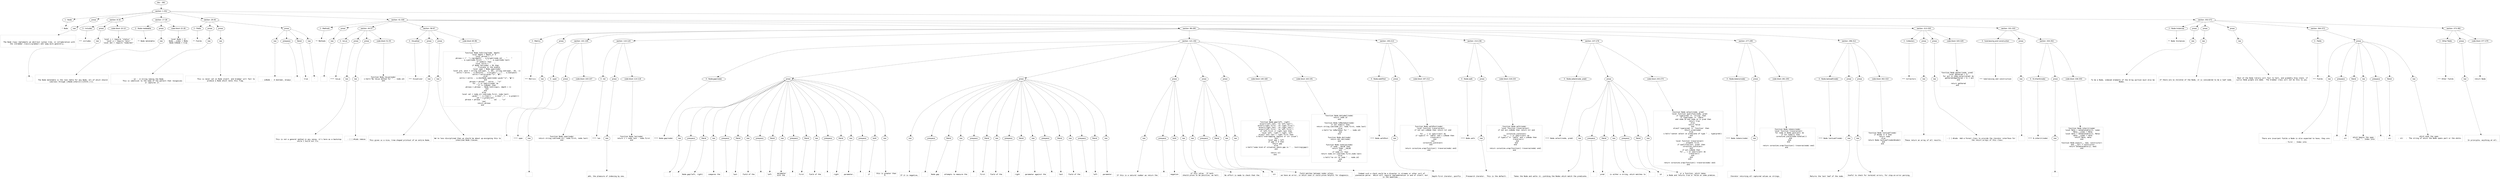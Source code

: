 digraph hierarchy {

node [fontname=Helvetica]
edge [style=dashed]

doc_0 [label="doc - 382"]


doc_0 -> { section_1}
{rank=same; section_1}

section_1 [label="section: 1-352"]


section_1 -> { header_2 prose_3 section_4 section_5 section_6 section_7 section_8}
{rank=same; header_2 prose_3 section_4 section_5 section_6 section_7 section_8}

header_2 [label="1 : Node"]

prose_3 [label="prose"]

section_4 [label="section: 8-16"]

section_5 [label="section: 17-28"]

section_6 [label="section: 29-40"]

section_7 [label="section: 41-330"]

section_8 [label="section: 353-372"]


header_2 -> leaf_9
leaf_9  [color=Gray,shape=rectangle,fontname=Inconsolata,label="* Node"]
prose_3 -> { raw_10}
{rank=same; raw_10}

raw_10 [label="raw"]


raw_10 -> leaf_11
leaf_11  [color=Gray,shape=rectangle,fontname=Inconsolata,label="


  The Node class implements an abstract syntax tree, in collaboration with
the [[Grammar class][/grammar] and lpeg more generally.  

"]
section_4 -> { header_12 prose_13 codeblock_14}
{rank=same; header_12 prose_13 codeblock_14}

header_12 [label="3 : includes"]

prose_13 [label="prose"]

codeblock_14 [label="code block 10-14"]


header_12 -> leaf_15
leaf_15  [color=Gray,shape=rectangle,fontname=Inconsolata,label="*** includes"]
prose_13 -> { raw_16}
{rank=same; raw_16}

raw_16 [label="raw"]


raw_16 -> leaf_17
leaf_17  [color=Gray,shape=rectangle,fontname=Inconsolata,label="
"]
codeblock_14 -> leaf_18
leaf_18  [color=Gray,shape=rectangle,fontname=Inconsolata,label="local s = require \"status\" ()
local a = require \"ansi\"
local dot = require \"node/dot\""]
section_5 -> { header_19 prose_20 codeblock_21}
{rank=same; header_19 prose_20 codeblock_21}

header_19 [label="2 : Node metatable"]

prose_20 [label="prose"]

codeblock_21 [label="code block 22-26"]


header_19 -> leaf_22
leaf_22  [color=Gray,shape=rectangle,fontname=Inconsolata,label="** Node metatable"]
prose_20 -> { raw_23}
{rank=same; raw_23}

raw_23 [label="raw"]


raw_23 -> leaf_24
leaf_24  [color=Gray,shape=rectangle,fontname=Inconsolata,label="

  The Node metatable is the root table for any Node, all of which should
subclass through [[Node:inherit()][httk://]].
"]
codeblock_21 -> leaf_25
leaf_25  [color=Gray,shape=rectangle,fontname=Inconsolata,label="local Node = {}
Node.__index = Node
Node.isNode = true"]
section_6 -> { header_26 prose_27 prose_28 prose_29}
{rank=same; header_26 prose_27 prose_28 prose_29}

header_26 [label="2 : Fields"]

prose_27 [label="prose"]

prose_28 [label="prose"]

prose_29 [label="prose"]


header_26 -> leaf_30
leaf_30  [color=Gray,shape=rectangle,fontname=Inconsolata,label="** Fields"]
prose_27 -> { raw_31}
{rank=same; raw_31}

raw_31 [label="raw"]


raw_31 -> leaf_32
leaf_32  [color=Gray,shape=rectangle,fontname=Inconsolata,label="

   - id :  A string naming the Node. 
           This is identical to the name of the pattern that recognizes
           or captures it.
"]
prose_28 -> { raw_33}
{rank=same; raw_33}

raw_33 [label="raw"]


raw_33 -> leaf_34
leaf_34  [color=Gray,shape=rectangle,fontname=Inconsolata,label="
           This is never set on Node itself, and Grammar will fail to
           produce a Node which lacks this flag. 
"]
prose_29 -> { raw_35 prespace_36 literal_37 raw_38}
{rank=same; raw_35 prespace_36 literal_37 raw_38}

raw_35 [label="raw"]

prespace_36 [label="prespace"]

literal_37 [label="literal"]

raw_38 [label="raw"]


raw_35 -> leaf_39
leaf_39  [color=Gray,shape=rectangle,fontname=Inconsolata,label="
   - isNode :  A boolean, always"]
prespace_36 -> leaf_40
leaf_40  [color=Gray,shape=rectangle,fontname=Inconsolata,label=" "]
literal_37 -> leaf_41
leaf_41  [color=Gray,shape=rectangle,fontname=Inconsolata,label="true"]
raw_38 -> leaf_42
leaf_42  [color=Gray,shape=rectangle,fontname=Inconsolata,label=".

"]
section_7 -> { header_43 prose_44 section_45 section_46 section_47 section_48 section_49}
{rank=same; header_43 prose_44 section_45 section_46 section_47 section_48 section_49}

header_43 [label="2 : Methods"]

prose_44 [label="prose"]

section_45 [label="section: 44-57"]

section_46 [label="section: 58-97"]

section_47 [label="section: 98-295"]

section_48 [label="section: 313-330"]

section_49 [label="section: 331-333"]


header_43 -> leaf_50
leaf_50  [color=Gray,shape=rectangle,fontname=Inconsolata,label="** Methods"]
prose_44 -> { raw_51}
{rank=same; raw_51}

raw_51 [label="raw"]


raw_51 -> leaf_52
leaf_52  [color=Gray,shape=rectangle,fontname=Inconsolata,label="

"]
section_45 -> { header_53 prose_54 prose_55 codeblock_56}
{rank=same; header_53 prose_54 prose_55 codeblock_56}

header_53 [label="4 : toLua"]

prose_54 [label="prose"]

prose_55 [label="prose"]

codeblock_56 [label="code block 51-55"]


header_53 -> leaf_57
leaf_57  [color=Gray,shape=rectangle,fontname=Inconsolata,label="**** toLua"]
prose_54 -> { raw_58}
{rank=same; raw_58}

raw_58 [label="raw"]


raw_58 -> leaf_59
leaf_59  [color=Gray,shape=rectangle,fontname=Inconsolata,label="

This is not a general method in any sense, it's here as a backstop
while I build out Clu. 
"]
prose_55 -> { raw_60}
{rank=same; raw_60}

raw_60 [label="raw"]


raw_60 -> leaf_61
leaf_61  [color=Gray,shape=rectangle,fontname=Inconsolata,label="
  - [ ] #todo remove
"]
codeblock_56 -> leaf_62
leaf_62  [color=Gray,shape=rectangle,fontname=Inconsolata,label="function Node.toLua(node)
  s:halt(\"No toLua method for \" .. node.id)
end"]
section_46 -> { header_63 prose_64 prose_65 codeblock_66}
{rank=same; header_63 prose_64 prose_65 codeblock_66}

header_63 [label="3 : Visualizer"]

prose_64 [label="prose"]

prose_65 [label="prose"]

codeblock_66 [label="code block 65-96"]


header_63 -> leaf_67
leaf_67  [color=Gray,shape=rectangle,fontname=Inconsolata,label="*** Visualizer"]
prose_64 -> { raw_68}
{rank=same; raw_68}

raw_68 [label="raw"]


raw_68 -> leaf_69
leaf_69  [color=Gray,shape=rectangle,fontname=Inconsolata,label="

This gives us a nice, tree-shaped printout of an entire Node.
"]
prose_65 -> { raw_70}
{rank=same; raw_70}

raw_70 [label="raw"]


raw_70 -> leaf_71
leaf_71  [color=Gray,shape=rectangle,fontname=Inconsolata,label="
We're less disciplined than we should be about up-assigning this to
inherited Node classes. 
"]
codeblock_66 -> leaf_72
leaf_72  [color=Gray,shape=rectangle,fontname=Inconsolata,label="function Node.toString(node, depth)
   local depth = depth or 0
   local phrase = \"\"
   phrase = (\"  \"):rep(depth) .. a.bright(node.id) .. \"    \"
      .. a.cyan(node.first) .. \"-\" .. a.cyan(node.last)
   if node[1] then
      local extra = \"    \"
      if Node.len(node) > 56 then
         --  Truncate in the middle
         local span = Node.span(node)
         local pre, post = string.sub(span, 1, 26), string.sub(span, -26, -1)
         extra = extra .. a.dim(pre) .. a.bright(\"………\") .. a.dim(post)
         extra = extra:gsub(\"\\n\", \"◼︎\")
      else
         extra = extra .. a.dim(Node.span(node):gsub(\"\\n\", \"◼︎\"))
      end
      phrase = phrase .. extra .. \"\\n\"
      for _,v in ipairs(node) do
         if (v.isNode) then
            phrase = phrase .. Node.toString(v, depth + 1)
         end
      end
   else
      local val = node.str:sub(node.first, node.last)
                          :gsub(\" \", a.clear() .. a.dim(\"_\") .. a.green())
      val = a.green(val)
      phrase = phrase .. \"    \" .. val  .. \"\\n\"
   end
   return phrase
end"]
section_47 -> { header_73 prose_74 section_75 section_76 section_77 section_78 section_79 section_80 section_81 section_82}
{rank=same; header_73 prose_74 section_75 section_76 section_77 section_78 section_79 section_80 section_81 section_82}

header_73 [label="3 : Metrics"]

prose_74 [label="prose"]

section_75 [label="section: 101-109"]

section_76 [label="section: 110-120"]

section_77 [label="section: 121-192"]

section_78 [label="section: 193-213"]

section_79 [label="section: 214-236"]

section_80 [label="section: 237-276"]

section_81 [label="section: 277-295"]

section_82 [label="section: 296-312"]


header_73 -> leaf_83
leaf_83  [color=Gray,shape=rectangle,fontname=Inconsolata,label="*** Metrics"]
prose_74 -> { raw_84}
{rank=same; raw_84}

raw_84 [label="raw"]


raw_84 -> leaf_85
leaf_85  [color=Gray,shape=rectangle,fontname=Inconsolata,label="

"]
section_75 -> { header_86 prose_87 codeblock_88}
{rank=same; header_86 prose_87 codeblock_88}

header_86 [label="4 : span"]

prose_87 [label="prose"]

codeblock_88 [label="code block 103-107"]


header_86 -> leaf_89
leaf_89  [color=Gray,shape=rectangle,fontname=Inconsolata,label="**** span"]
prose_87 -> { raw_90}
{rank=same; raw_90}

raw_90 [label="raw"]


raw_90 -> leaf_91
leaf_91  [color=Gray,shape=rectangle,fontname=Inconsolata,label="
"]
codeblock_88 -> leaf_92
leaf_92  [color=Gray,shape=rectangle,fontname=Inconsolata,label="function Node.span(node)
   return string.sub(node.str, node.first, node.last)
end"]
section_76 -> { header_93 prose_94 codeblock_95}
{rank=same; header_93 prose_94 codeblock_95}

header_93 [label="4 : len"]

prose_94 [label="prose"]

codeblock_95 [label="code block 114-118"]


header_93 -> leaf_96
leaf_96  [color=Gray,shape=rectangle,fontname=Inconsolata,label="**** len"]
prose_94 -> { raw_97}
{rank=same; raw_97}

raw_97 [label="raw"]


raw_97 -> leaf_98
leaf_98  [color=Gray,shape=rectangle,fontname=Inconsolata,label="

ahh, the pleasure of indexing by one. 
"]
codeblock_95 -> leaf_99
leaf_99  [color=Gray,shape=rectangle,fontname=Inconsolata,label="function Node.len(node)
    return 1 + node.last - node.first
end"]
section_77 -> { header_100 prose_101 prose_102 prose_103 prose_104 prose_105 codeblock_106 codeblock_107}
{rank=same; header_100 prose_101 prose_102 prose_103 prose_104 prose_105 codeblock_106 codeblock_107}

header_100 [label="4 : Node:gap(node)"]

prose_101 [label="prose"]

prose_102 [label="prose"]

prose_103 [label="prose"]

prose_104 [label="prose"]

prose_105 [label="prose"]

codeblock_106 [label="code block 140-160"]

codeblock_107 [label="code block 163-191"]


header_100 -> leaf_108
leaf_108  [color=Gray,shape=rectangle,fontname=Inconsolata,label="**** Node:gap(node)"]
prose_101 -> { raw_109 prespace_110 literal_111 raw_112 prespace_113 literal_114 raw_115 prespace_116 literal_117 raw_118 prespace_119 literal_120 raw_121 prespace_122 literal_123 raw_124 prespace_125 bold_126 raw_127}
{rank=same; raw_109 prespace_110 literal_111 raw_112 prespace_113 literal_114 raw_115 prespace_116 literal_117 raw_118 prespace_119 literal_120 raw_121 prespace_122 literal_123 raw_124 prespace_125 bold_126 raw_127}

raw_109 [label="raw"]

prespace_110 [label="prespace"]

literal_111 [label="literal"]

raw_112 [label="raw"]

prespace_113 [label="prespace"]

literal_114 [label="literal"]

raw_115 [label="raw"]

prespace_116 [label="prespace"]

literal_117 [label="literal"]

raw_118 [label="raw"]

prespace_119 [label="prespace"]

literal_120 [label="literal"]

raw_121 [label="raw"]

prespace_122 [label="prespace"]

literal_123 [label="literal"]

raw_124 [label="raw"]

prespace_125 [label="prespace"]

bold_126 [label="bold"]

raw_127 [label="raw"]


raw_109 -> leaf_128
leaf_128  [color=Gray,shape=rectangle,fontname=Inconsolata,label=""]
prespace_110 -> leaf_129
leaf_129  [color=Gray,shape=rectangle,fontname=Inconsolata,label=""]
literal_111 -> leaf_130
leaf_130  [color=Gray,shape=rectangle,fontname=Inconsolata,label="Node.gap(left, right)"]
raw_112 -> leaf_131
leaf_131  [color=Gray,shape=rectangle,fontname=Inconsolata,label=" compares the"]
prespace_113 -> leaf_132
leaf_132  [color=Gray,shape=rectangle,fontname=Inconsolata,label=" "]
literal_114 -> leaf_133
leaf_133  [color=Gray,shape=rectangle,fontname=Inconsolata,label="last"]
raw_115 -> leaf_134
leaf_134  [color=Gray,shape=rectangle,fontname=Inconsolata,label=" field of the"]
prespace_116 -> leaf_135
leaf_135  [color=Gray,shape=rectangle,fontname=Inconsolata,label=" "]
literal_117 -> leaf_136
leaf_136  [color=Gray,shape=rectangle,fontname=Inconsolata,label="left"]
raw_118 -> leaf_137
leaf_137  [color=Gray,shape=rectangle,fontname=Inconsolata,label=" parameter
with the"]
prespace_119 -> leaf_138
leaf_138  [color=Gray,shape=rectangle,fontname=Inconsolata,label=" "]
literal_120 -> leaf_139
leaf_139  [color=Gray,shape=rectangle,fontname=Inconsolata,label="first"]
raw_121 -> leaf_140
leaf_140  [color=Gray,shape=rectangle,fontname=Inconsolata,label=" field of the"]
prespace_122 -> leaf_141
leaf_141  [color=Gray,shape=rectangle,fontname=Inconsolata,label=" "]
literal_123 -> leaf_142
leaf_142  [color=Gray,shape=rectangle,fontname=Inconsolata,label="right"]
raw_124 -> leaf_143
leaf_143  [color=Gray,shape=rectangle,fontname=Inconsolata,label=" parameter,"]
prespace_125 -> leaf_144
leaf_144  [color=Gray,shape=rectangle,fontname=Inconsolata,label=" "]
bold_126 -> leaf_145
leaf_145  [color=Gray,shape=rectangle,fontname=Inconsolata,label="if"]
raw_127 -> leaf_146
leaf_146  [color=Gray,shape=rectangle,fontname=Inconsolata,label=" this is greater than
0. 
"]
prose_102 -> { raw_147 prespace_148 literal_149 raw_150 prespace_151 literal_152 raw_153 prespace_154 literal_155 raw_156 prespace_157 literal_158 raw_159 prespace_160 literal_161 raw_162}
{rank=same; raw_147 prespace_148 literal_149 raw_150 prespace_151 literal_152 raw_153 prespace_154 literal_155 raw_156 prespace_157 literal_158 raw_159 prespace_160 literal_161 raw_162}

raw_147 [label="raw"]

prespace_148 [label="prespace"]

literal_149 [label="literal"]

raw_150 [label="raw"]

prespace_151 [label="prespace"]

literal_152 [label="literal"]

raw_153 [label="raw"]

prespace_154 [label="prespace"]

literal_155 [label="literal"]

raw_156 [label="raw"]

prespace_157 [label="prespace"]

literal_158 [label="literal"]

raw_159 [label="raw"]

prespace_160 [label="prespace"]

literal_161 [label="literal"]

raw_162 [label="raw"]


raw_147 -> leaf_163
leaf_163  [color=Gray,shape=rectangle,fontname=Inconsolata,label="
If it is negative,"]
prespace_148 -> leaf_164
leaf_164  [color=Gray,shape=rectangle,fontname=Inconsolata,label=" "]
literal_149 -> leaf_165
leaf_165  [color=Gray,shape=rectangle,fontname=Inconsolata,label="Node.gap"]
raw_150 -> leaf_166
leaf_166  [color=Gray,shape=rectangle,fontname=Inconsolata,label=" attempts to measure the"]
prespace_151 -> leaf_167
leaf_167  [color=Gray,shape=rectangle,fontname=Inconsolata,label=" "]
literal_152 -> leaf_168
leaf_168  [color=Gray,shape=rectangle,fontname=Inconsolata,label="first"]
raw_153 -> leaf_169
leaf_169  [color=Gray,shape=rectangle,fontname=Inconsolata,label=" field of the"]
prespace_154 -> leaf_170
leaf_170  [color=Gray,shape=rectangle,fontname=Inconsolata,label=""]
literal_155 -> leaf_171
leaf_171  [color=Gray,shape=rectangle,fontname=Inconsolata,label="right"]
raw_156 -> leaf_172
leaf_172  [color=Gray,shape=rectangle,fontname=Inconsolata,label=" parameter against the"]
prespace_157 -> leaf_173
leaf_173  [color=Gray,shape=rectangle,fontname=Inconsolata,label=" "]
literal_158 -> leaf_174
leaf_174  [color=Gray,shape=rectangle,fontname=Inconsolata,label="last"]
raw_159 -> leaf_175
leaf_175  [color=Gray,shape=rectangle,fontname=Inconsolata,label=" field of the"]
prespace_160 -> leaf_176
leaf_176  [color=Gray,shape=rectangle,fontname=Inconsolata,label=" "]
literal_161 -> leaf_177
leaf_177  [color=Gray,shape=rectangle,fontname=Inconsolata,label="left"]
raw_162 -> leaf_178
leaf_178  [color=Gray,shape=rectangle,fontname=Inconsolata,label=" parameter.
"]
prose_103 -> { raw_179 prespace_180 bold_181 raw_182}
{rank=same; raw_179 prespace_180 bold_181 raw_182}

raw_179 [label="raw"]

prespace_180 [label="prespace"]

bold_181 [label="bold"]

raw_182 [label="raw"]


raw_179 -> leaf_183
leaf_183  [color=Gray,shape=rectangle,fontname=Inconsolata,label="
If this is a natural number we return the"]
prespace_180 -> leaf_184
leaf_184  [color=Gray,shape=rectangle,fontname=Inconsolata,label=" "]
bold_181 -> leaf_185
leaf_185  [color=Gray,shape=rectangle,fontname=Inconsolata,label="negation"]
raw_182 -> leaf_186
leaf_186  [color=Gray,shape=rectangle,fontname=Inconsolata,label=" of this value.  If both
should prove to be positive, we halt. 
"]
prose_104 -> { raw_187 prespace_188 literal_189 raw_190}
{rank=same; raw_187 prespace_188 literal_189 raw_190}

raw_187 [label="raw"]

prespace_188 [label="prespace"]

literal_189 [label="literal"]

raw_190 [label="raw"]


raw_187 -> leaf_191
leaf_191  [color=Gray,shape=rectangle,fontname=Inconsolata,label="
No effort is made to check that the"]
prespace_188 -> leaf_192
leaf_192  [color=Gray,shape=rectangle,fontname=Inconsolata,label=" "]
literal_189 -> leaf_193
leaf_193  [color=Gray,shape=rectangle,fontname=Inconsolata,label="str"]
raw_190 -> leaf_194
leaf_194  [color=Gray,shape=rectangle,fontname=Inconsolata,label=" field matches between nodes unless
we have an error, in which case it could prove helpful for diagnosis.  
"]
prose_105 -> { raw_195}
{rank=same; raw_195}

raw_195 [label="raw"]


raw_195 -> leaf_196
leaf_196  [color=Gray,shape=rectangle,fontname=Inconsolata,label="
Indeed such a check would be a disaster in streams or other sort of
piecewise parse.  Which will require implementation in and of itself, but
in the meantime...
"]
codeblock_106 -> leaf_197
leaf_197  [color=Gray,shape=rectangle,fontname=Inconsolata,label="function Node.gap(left, right)
  assert(left.last, \"no left.last\")
  assert(right.first, \"no right.first\")
  assert(right.last, \"no right.last\")
  assert(left.first, \"no left.first\")
  if left.first >= right.last then
    local left, right = right, left
  elseif left.last > right.first then
    s:halt(\"overlapping regions or str issue\")
  end
  local gap = left
  if gap >= 0 then
    return gap
  else
    s:halt(\"some kind of situation where gap is \" .. tostring(gap))
  end

  return nil 
end"]
codeblock_107 -> leaf_198
leaf_198  [color=Gray,shape=rectangle,fontname=Inconsolata,label="function Node.dotLabel(node)
  return node.id
end

function Node.toMarkdown(node)
  if not node[1] then
    return string.sub(node.str, node.first, node.last)
  else
    s:halt(\"no toMarkdown for \" .. node.id)
  end
end

function Node.dot(node)
  return dot.dot(node)
end

function Node.toValue(node)
  if node.__VALUE then
    return node.__VALUE
  end
  if node.str then
    return node.str:sub(node.first,node.last)
  else
    s:halt(\"no str on node \" .. node.id)
  end
end
"]
section_78 -> { header_199 prose_200 codeblock_201}
{rank=same; header_199 prose_200 codeblock_201}

header_199 [label="4 : Node.walkPost"]

prose_200 [label="prose"]

codeblock_201 [label="code block 197-212"]


header_199 -> leaf_202
leaf_202  [color=Gray,shape=rectangle,fontname=Inconsolata,label="**** Node.walkPost"]
prose_200 -> { raw_203}
{rank=same; raw_203}

raw_203 [label="raw"]


raw_203 -> leaf_204
leaf_204  [color=Gray,shape=rectangle,fontname=Inconsolata,label="

Depth-first iterator, postfix 
"]
codeblock_201 -> leaf_205
leaf_205  [color=Gray,shape=rectangle,fontname=Inconsolata,label="function Node.walkPost(node)
    local function traverse(ast)
        if not ast.isNode then return nil end

        for _, v in ipairs(ast) do
            if type(v) == 'table' and v.isNode then
              traverse(v)
            end
        end
        coroutine.yield(ast)
    end

    return coroutine.wrap(function() traverse(node) end)
end"]
section_79 -> { header_206 prose_207 codeblock_208}
{rank=same; header_206 prose_207 codeblock_208}

header_206 [label="4 : Node.walk"]

prose_207 [label="prose"]

codeblock_208 [label="code block 218-234"]


header_206 -> leaf_209
leaf_209  [color=Gray,shape=rectangle,fontname=Inconsolata,label="**** Node.walk"]
prose_207 -> { raw_210}
{rank=same; raw_210}

raw_210 [label="raw"]


raw_210 -> leaf_211
leaf_211  [color=Gray,shape=rectangle,fontname=Inconsolata,label="

Presearch iterator.  This is the default. 
"]
codeblock_208 -> leaf_212
leaf_212  [color=Gray,shape=rectangle,fontname=Inconsolata,label="function Node.walk(node)
  local function traverse(ast)
    if not ast.isNode then return nil end

    coroutine.yield(ast)
    for _, v in ipairs(ast) do
      if type(v) == 'table' and v.isNode then
        traverse(v)
      end
    end
  end

  return coroutine.wrap(function() traverse(node) end)
end
"]
section_80 -> { header_213 prose_214 codeblock_215}
{rank=same; header_213 prose_214 codeblock_215}

header_213 [label="4 : Node.select(node, pred)"]

prose_214 [label="prose"]

codeblock_215 [label="code block 243-274"]


header_213 -> leaf_216
leaf_216  [color=Gray,shape=rectangle,fontname=Inconsolata,label="**** Node.select(node, pred)"]
prose_214 -> { raw_217 prespace_218 literal_219 raw_220 prespace_221 literal_222 raw_223}
{rank=same; raw_217 prespace_218 literal_219 raw_220 prespace_221 literal_222 raw_223}

raw_217 [label="raw"]

prespace_218 [label="prespace"]

literal_219 [label="literal"]

raw_220 [label="raw"]

prespace_221 [label="prespace"]

literal_222 [label="literal"]

raw_223 [label="raw"]


raw_217 -> leaf_224
leaf_224  [color=Gray,shape=rectangle,fontname=Inconsolata,label="

  Takes the Node and walks it, yielding the Nodes which match the predicate."]
prespace_218 -> leaf_225
leaf_225  [color=Gray,shape=rectangle,fontname=Inconsolata,label=""]
literal_219 -> leaf_226
leaf_226  [color=Gray,shape=rectangle,fontname=Inconsolata,label="pred"]
raw_220 -> leaf_227
leaf_227  [color=Gray,shape=rectangle,fontname=Inconsolata,label=" is either a string, which matches to"]
prespace_221 -> leaf_228
leaf_228  [color=Gray,shape=rectangle,fontname=Inconsolata,label=" "]
literal_222 -> leaf_229
leaf_229  [color=Gray,shape=rectangle,fontname=Inconsolata,label="id"]
raw_223 -> leaf_230
leaf_230  [color=Gray,shape=rectangle,fontname=Inconsolata,label=", or a function, which takes
a Node and returns true or false on some premise. 
"]
codeblock_215 -> leaf_231
leaf_231  [color=Gray,shape=rectangle,fontname=Inconsolata,label="function Node.select(node, pred)
   local function qualifies(node, pred)
      if type(pred) == 'string' then
         if type(node) == 'table' 
          and node.id and node.id == pred then
            return true
         else
            return false
         end
      elseif type(pred) == 'function' then
         return pred(node)
      else
         s:halt(\"cannot select on predicate of type \" .. type(pred))
      end
   end

   local function traverse(ast)
      -- breadth first
      if qualifies(ast, pred) then
         coroutine.yield(ast)
      end
      if ast.isNode then
         for _, v in ipairs(ast) do
            traverse(v)
         end
      end
   end

   return coroutine.wrap(function() traverse(node) end)
end"]
section_81 -> { header_232 prose_233 codeblock_234}
{rank=same; header_232 prose_233 codeblock_234}

header_232 [label="4 : Node.tokens(node)"]

prose_233 [label="prose"]

codeblock_234 [label="code block 281-293"]


header_232 -> leaf_235
leaf_235  [color=Gray,shape=rectangle,fontname=Inconsolata,label="**** Node.tokens(node)"]
prose_233 -> { raw_236}
{rank=same; raw_236}

raw_236 [label="raw"]


raw_236 -> leaf_237
leaf_237  [color=Gray,shape=rectangle,fontname=Inconsolata,label="

  Iterator returning all captured values as strings.
"]
codeblock_234 -> leaf_238
leaf_238  [color=Gray,shape=rectangle,fontname=Inconsolata,label="function Node.tokens(node)
  local function traverse(ast)
    for node in Node.walk(ast) do
      if not node[1] then
        coroutine.yield(node:toValue())
      end
    end
  end

  return coroutine.wrap(function() traverse(node) end)
end  "]
section_82 -> { header_239 prose_240 prose_241 codeblock_242}
{rank=same; header_239 prose_240 prose_241 codeblock_242}

header_239 [label="4 : Node.lastLeaf(node)"]

prose_240 [label="prose"]

prose_241 [label="prose"]

codeblock_242 [label="code block 302-310"]


header_239 -> leaf_243
leaf_243  [color=Gray,shape=rectangle,fontname=Inconsolata,label="**** Node.lastLeaf(node)"]
prose_240 -> { raw_244}
{rank=same; raw_244}

raw_244 [label="raw"]


raw_244 -> leaf_245
leaf_245  [color=Gray,shape=rectangle,fontname=Inconsolata,label="

Returns the last leaf of the node.
"]
prose_241 -> { raw_246}
{rank=same; raw_246}

raw_246 [label="raw"]


raw_246 -> leaf_247
leaf_247  [color=Gray,shape=rectangle,fontname=Inconsolata,label="
Useful to check for terminal errors, for stop-on-error parsing. 
"]
codeblock_242 -> leaf_248
leaf_248  [color=Gray,shape=rectangle,fontname=Inconsolata,label="function Node.lastLeaf(node)
  if #node == 0 then 
    return node
  else
    return Node.lastLeaf(node[#node])
  end
end"]
section_48 -> { header_249 prose_250 prose_251 codeblock_252}
{rank=same; header_249 prose_250 prose_251 codeblock_252}

header_249 [label="3 : Collectors"]

prose_250 [label="prose"]

prose_251 [label="prose"]

codeblock_252 [label="code block 320-329"]


header_249 -> leaf_253
leaf_253  [color=Gray,shape=rectangle,fontname=Inconsolata,label="*** Collectors"]
prose_250 -> { raw_254}
{rank=same; raw_254}

raw_254 [label="raw"]


raw_254 -> leaf_255
leaf_255  [color=Gray,shape=rectangle,fontname=Inconsolata,label="

These return an array of all results. 
"]
prose_251 -> { raw_256}
{rank=same; raw_256}

raw_256 [label="raw"]


raw_256 -> leaf_257
leaf_257  [color=Gray,shape=rectangle,fontname=Inconsolata,label="
- [ ] #todo  Add a Forest class to provide the iterator interface for
             the return arrays of this class.
"]
codeblock_252 -> leaf_258
leaf_258  [color=Gray,shape=rectangle,fontname=Inconsolata,label="function Node.gather(node, pred)
  local gathered = {}
  for ast in node:select(pred) do
    gathered[#gathered + 1] = ast
  end
  
  return gathered
end"]
section_49 -> { header_259 prose_260 section_261}
{rank=same; header_259 prose_260 section_261}

header_259 [label="3 : Subclassing and construction"]

prose_260 [label="prose"]

section_261 [label="section: 334-352"]


header_259 -> leaf_262
leaf_262  [color=Gray,shape=rectangle,fontname=Inconsolata,label="*** Subclassing and construction"]
prose_260 -> { raw_263}
{rank=same; raw_263}

raw_263 [label="raw"]


raw_263 -> leaf_264
leaf_264  [color=Gray,shape=rectangle,fontname=Inconsolata,label="

"]
section_261 -> { header_265 prose_266 codeblock_267}
{rank=same; header_265 prose_266 codeblock_267}

header_265 [label="4 : N.inherit(node)"]

prose_266 [label="prose"]

codeblock_267 [label="code block 336-350"]


header_265 -> leaf_268
leaf_268  [color=Gray,shape=rectangle,fontname=Inconsolata,label="**** N.inherit(node)"]
prose_266 -> { raw_269}
{rank=same; raw_269}

raw_269 [label="raw"]


raw_269 -> leaf_270
leaf_270  [color=Gray,shape=rectangle,fontname=Inconsolata,label="
"]
codeblock_267 -> leaf_271
leaf_271  [color=Gray,shape=rectangle,fontname=Inconsolata,label="function Node.inherit(node)
  local Meta = setmetatable({}, node)
  Meta.__index = Meta
  local meta = setmetatable({}, Meta)
  meta.__index = meta
  return Meta, meta
end

function Node.export(_, mod, constructor)
  mod.__call = constructor
  return setmetatable({}, mod)
end
"]
section_8 -> { header_272 prose_273 prose_274 prose_275 section_276 section_277}
{rank=same; header_272 prose_273 prose_274 prose_275 section_276 section_277}

header_272 [label="2 : Node Instances"]

prose_273 [label="prose"]

prose_274 [label="prose"]

prose_275 [label="prose"]

section_276 [label="section: 364-372"]

section_277 [label="section: 373-382"]


header_272 -> leaf_278
leaf_278  [color=Gray,shape=rectangle,fontname=Inconsolata,label="** Node Instances"]
prose_273 -> { raw_279}
{rank=same; raw_279}

raw_279 [label="raw"]


raw_279 -> leaf_280
leaf_280  [color=Gray,shape=rectangle,fontname=Inconsolata,label="

  To be a Node, indexed elements of the Array portion must also be 
Nodes. 
"]
prose_274 -> { raw_281}
{rank=same; raw_281}

raw_281 [label="raw"]


raw_281 -> leaf_282
leaf_282  [color=Gray,shape=rectangle,fontname=Inconsolata,label="
If there are no children of the Node, it is considered to be a leaf node.
"]
prose_275 -> { raw_283}
{rank=same; raw_283}

raw_283 [label="raw"]


raw_283 -> leaf_284
leaf_284  [color=Gray,shape=rectangle,fontname=Inconsolata,label="
Most of the Node library will fail to halt, and probably blow stack, if
cyclic Node graphs are made.  The Grammar class will not do this to you. 

"]
section_276 -> { header_285 prose_286}
{rank=same; header_285 prose_286}

header_285 [label="3 : Fields"]

prose_286 [label="prose"]


header_285 -> leaf_287
leaf_287  [color=Gray,shape=rectangle,fontname=Inconsolata,label="*** Fields"]
prose_286 -> { raw_288 prespace_289 literal_290 raw_291 prespace_292 literal_293 raw_294}
{rank=same; raw_288 prespace_289 literal_290 raw_291 prespace_292 literal_293 raw_294}

raw_288 [label="raw"]

prespace_289 [label="prespace"]

literal_290 [label="literal"]

raw_291 [label="raw"]

prespace_292 [label="prespace"]

literal_293 [label="literal"]

raw_294 [label="raw"]


raw_288 -> leaf_295
leaf_295  [color=Gray,shape=rectangle,fontname=Inconsolata,label="

  There are invariant fields a Node is also expected to have, they are:
 
  - first :  Index into"]
prespace_289 -> leaf_296
leaf_296  [color=Gray,shape=rectangle,fontname=Inconsolata,label=" "]
literal_290 -> leaf_297
leaf_297  [color=Gray,shape=rectangle,fontname=Inconsolata,label="str"]
raw_291 -> leaf_298
leaf_298  [color=Gray,shape=rectangle,fontname=Inconsolata,label=" which begins the span.
  - last  :  Index into"]
prespace_292 -> leaf_299
leaf_299  [color=Gray,shape=rectangle,fontname=Inconsolata,label=" "]
literal_293 -> leaf_300
leaf_300  [color=Gray,shape=rectangle,fontname=Inconsolata,label="str"]
raw_294 -> leaf_301
leaf_301  [color=Gray,shape=rectangle,fontname=Inconsolata,label=" which ends the span.
  - str   :  The string of which the Node spans part or the whole.

"]
section_277 -> { header_302 prose_303 codeblock_304}
{rank=same; header_302 prose_303 codeblock_304}

header_302 [label="3 : Other fields"]

prose_303 [label="prose"]

codeblock_304 [label="code block 377-379"]


header_302 -> leaf_305
leaf_305  [color=Gray,shape=rectangle,fontname=Inconsolata,label="*** Other fields"]
prose_303 -> { raw_306}
{rank=same; raw_306}

raw_306 [label="raw"]


raw_306 -> leaf_307
leaf_307  [color=Gray,shape=rectangle,fontname=Inconsolata,label="

  In principle, anything at all. 
"]
codeblock_304 -> leaf_308
leaf_308  [color=Gray,shape=rectangle,fontname=Inconsolata,label="return Node"]

}
